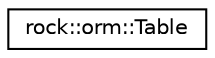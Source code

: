digraph "类继承关系图"
{
 // LATEX_PDF_SIZE
  edge [fontname="Helvetica",fontsize="10",labelfontname="Helvetica",labelfontsize="10"];
  node [fontname="Helvetica",fontsize="10",shape=record];
  rankdir="LR";
  Node0 [label="rock::orm::Table",height=0.2,width=0.4,color="black", fillcolor="white", style="filled",URL="$classrock_1_1orm_1_1Table.html",tooltip=" "];
}
